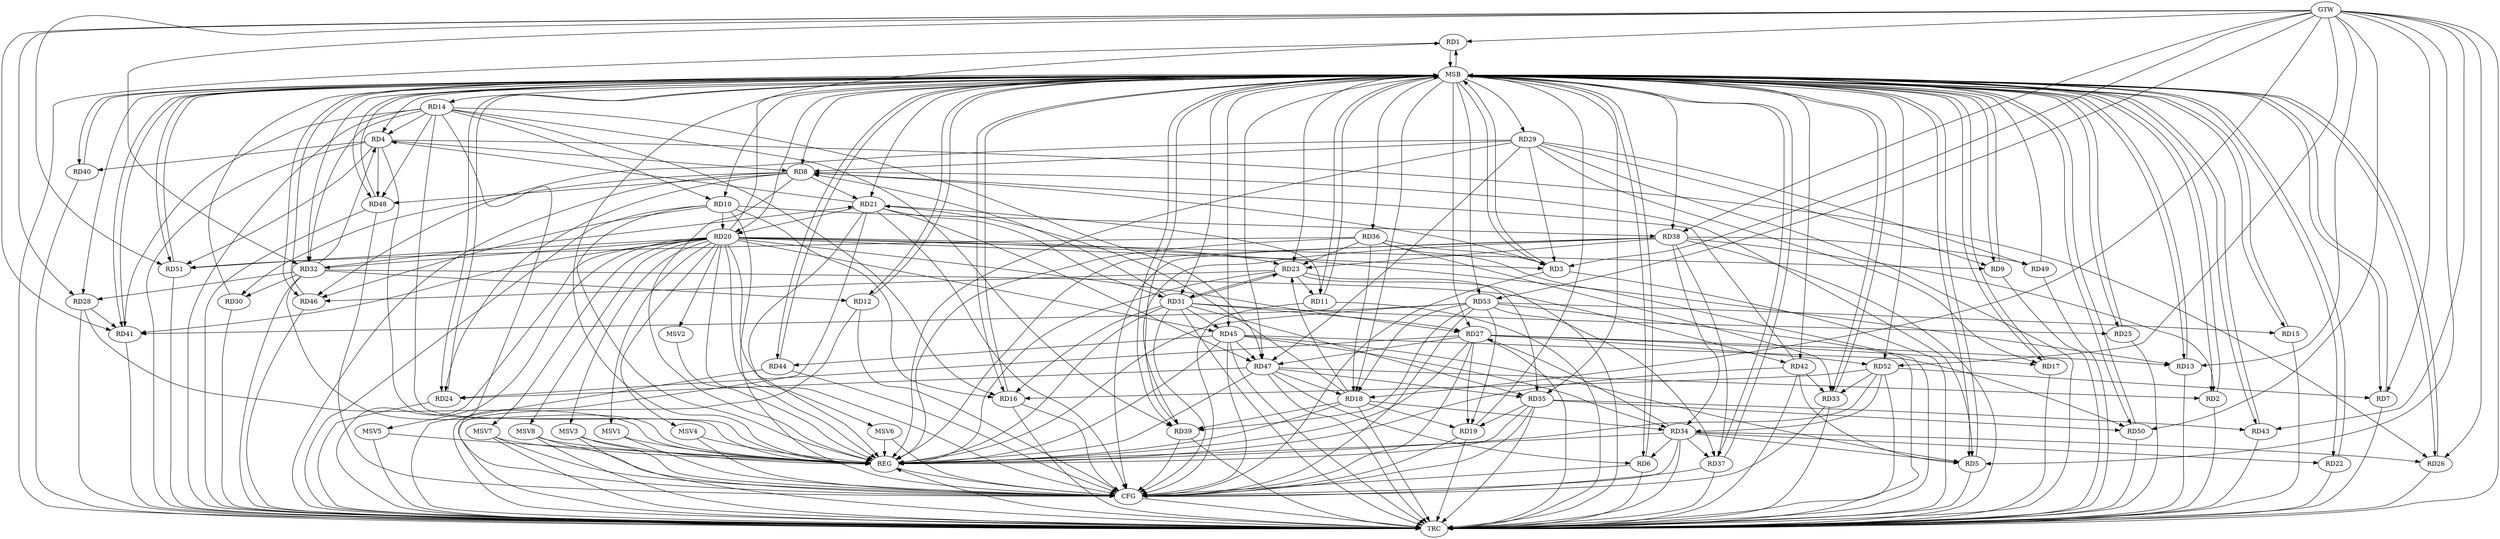 strict digraph G {
  RD1 [ label="RD1" ];
  RD2 [ label="RD2" ];
  RD3 [ label="RD3" ];
  RD4 [ label="RD4" ];
  RD5 [ label="RD5" ];
  RD6 [ label="RD6" ];
  RD7 [ label="RD7" ];
  RD8 [ label="RD8" ];
  RD9 [ label="RD9" ];
  RD10 [ label="RD10" ];
  RD11 [ label="RD11" ];
  RD12 [ label="RD12" ];
  RD13 [ label="RD13" ];
  RD14 [ label="RD14" ];
  RD15 [ label="RD15" ];
  RD16 [ label="RD16" ];
  RD17 [ label="RD17" ];
  RD18 [ label="RD18" ];
  RD19 [ label="RD19" ];
  RD20 [ label="RD20" ];
  RD21 [ label="RD21" ];
  RD22 [ label="RD22" ];
  RD23 [ label="RD23" ];
  RD24 [ label="RD24" ];
  RD25 [ label="RD25" ];
  RD26 [ label="RD26" ];
  RD27 [ label="RD27" ];
  RD28 [ label="RD28" ];
  RD29 [ label="RD29" ];
  RD30 [ label="RD30" ];
  RD31 [ label="RD31" ];
  RD32 [ label="RD32" ];
  RD33 [ label="RD33" ];
  RD34 [ label="RD34" ];
  RD35 [ label="RD35" ];
  RD36 [ label="RD36" ];
  RD37 [ label="RD37" ];
  RD38 [ label="RD38" ];
  RD39 [ label="RD39" ];
  RD40 [ label="RD40" ];
  RD41 [ label="RD41" ];
  RD42 [ label="RD42" ];
  RD43 [ label="RD43" ];
  RD44 [ label="RD44" ];
  RD45 [ label="RD45" ];
  RD46 [ label="RD46" ];
  RD47 [ label="RD47" ];
  RD48 [ label="RD48" ];
  RD49 [ label="RD49" ];
  RD50 [ label="RD50" ];
  RD51 [ label="RD51" ];
  RD52 [ label="RD52" ];
  RD53 [ label="RD53" ];
  GTW [ label="GTW" ];
  REG [ label="REG" ];
  MSB [ label="MSB" ];
  CFG [ label="CFG" ];
  TRC [ label="TRC" ];
  MSV1 [ label="MSV1" ];
  MSV2 [ label="MSV2" ];
  MSV3 [ label="MSV3" ];
  MSV4 [ label="MSV4" ];
  MSV5 [ label="MSV5" ];
  MSV6 [ label="MSV6" ];
  MSV7 [ label="MSV7" ];
  MSV8 [ label="MSV8" ];
  RD20 -> RD1;
  RD38 -> RD2;
  RD47 -> RD2;
  RD8 -> RD3;
  RD20 -> RD3;
  RD29 -> RD3;
  RD36 -> RD3;
  RD4 -> RD8;
  RD14 -> RD4;
  RD21 -> RD4;
  RD4 -> RD26;
  RD32 -> RD4;
  RD4 -> RD40;
  RD4 -> RD48;
  RD4 -> RD51;
  RD8 -> RD5;
  RD34 -> RD5;
  RD42 -> RD5;
  RD45 -> RD5;
  RD34 -> RD6;
  RD47 -> RD6;
  RD52 -> RD7;
  RD8 -> RD21;
  RD8 -> RD24;
  RD29 -> RD8;
  RD8 -> RD30;
  RD31 -> RD8;
  RD42 -> RD8;
  RD8 -> RD48;
  RD20 -> RD9;
  RD29 -> RD9;
  RD14 -> RD10;
  RD10 -> RD16;
  RD10 -> RD20;
  RD10 -> RD38;
  RD10 -> RD46;
  RD21 -> RD11;
  RD23 -> RD11;
  RD32 -> RD12;
  RD20 -> RD13;
  RD27 -> RD13;
  RD14 -> RD16;
  RD14 -> RD32;
  RD14 -> RD39;
  RD14 -> RD41;
  RD14 -> RD47;
  RD14 -> RD48;
  RD53 -> RD15;
  RD31 -> RD16;
  RD52 -> RD16;
  RD27 -> RD17;
  RD29 -> RD17;
  RD18 -> RD19;
  RD18 -> RD21;
  RD18 -> RD23;
  RD18 -> RD34;
  RD36 -> RD18;
  RD18 -> RD39;
  RD47 -> RD18;
  RD53 -> RD18;
  RD27 -> RD19;
  RD35 -> RD19;
  RD53 -> RD19;
  RD21 -> RD20;
  RD20 -> RD23;
  RD20 -> RD27;
  RD20 -> RD32;
  RD20 -> RD41;
  RD20 -> RD45;
  RD20 -> RD51;
  RD21 -> RD31;
  RD32 -> RD21;
  RD21 -> RD47;
  RD34 -> RD22;
  RD23 -> RD31;
  RD31 -> RD23;
  RD23 -> RD35;
  RD36 -> RD23;
  RD38 -> RD23;
  RD23 -> RD46;
  RD27 -> RD24;
  RD47 -> RD24;
  RD31 -> RD25;
  RD34 -> RD26;
  RD31 -> RD27;
  RD34 -> RD27;
  RD27 -> RD47;
  RD27 -> RD52;
  RD32 -> RD28;
  RD28 -> RD41;
  RD29 -> RD46;
  RD29 -> RD47;
  RD29 -> RD49;
  RD32 -> RD30;
  RD31 -> RD35;
  RD31 -> RD45;
  RD32 -> RD42;
  RD36 -> RD33;
  RD42 -> RD33;
  RD52 -> RD33;
  RD34 -> RD37;
  RD38 -> RD34;
  RD45 -> RD34;
  RD52 -> RD34;
  RD35 -> RD43;
  RD47 -> RD35;
  RD35 -> RD50;
  RD36 -> RD51;
  RD38 -> RD37;
  RD53 -> RD37;
  RD38 -> RD39;
  RD38 -> RD49;
  RD53 -> RD39;
  RD53 -> RD41;
  RD45 -> RD44;
  RD45 -> RD47;
  RD45 -> RD50;
  GTW -> RD1;
  GTW -> RD50;
  GTW -> RD53;
  GTW -> RD51;
  GTW -> RD13;
  GTW -> RD41;
  GTW -> RD43;
  GTW -> RD18;
  GTW -> RD32;
  GTW -> RD7;
  GTW -> RD3;
  GTW -> RD5;
  GTW -> RD52;
  GTW -> RD38;
  GTW -> RD26;
  GTW -> RD28;
  RD4 -> REG;
  RD8 -> REG;
  RD10 -> REG;
  RD14 -> REG;
  RD18 -> REG;
  RD20 -> REG;
  RD21 -> REG;
  RD23 -> REG;
  RD27 -> REG;
  RD28 -> REG;
  RD29 -> REG;
  RD31 -> REG;
  RD32 -> REG;
  RD34 -> REG;
  RD35 -> REG;
  RD36 -> REG;
  RD38 -> REG;
  RD42 -> REG;
  RD45 -> REG;
  RD47 -> REG;
  RD52 -> REG;
  RD53 -> REG;
  RD1 -> MSB;
  MSB -> RD20;
  MSB -> RD22;
  MSB -> RD35;
  MSB -> REG;
  RD2 -> MSB;
  MSB -> RD1;
  MSB -> RD7;
  MSB -> RD8;
  MSB -> RD15;
  RD3 -> MSB;
  MSB -> RD11;
  MSB -> RD13;
  MSB -> RD14;
  MSB -> RD25;
  MSB -> RD41;
  RD5 -> MSB;
  MSB -> RD4;
  MSB -> RD10;
  MSB -> RD33;
  MSB -> RD36;
  MSB -> RD40;
  RD6 -> MSB;
  MSB -> RD24;
  MSB -> RD44;
  RD7 -> MSB;
  MSB -> RD9;
  MSB -> RD29;
  MSB -> RD43;
  RD9 -> MSB;
  MSB -> RD46;
  MSB -> RD50;
  MSB -> RD53;
  RD11 -> MSB;
  MSB -> RD12;
  MSB -> RD23;
  MSB -> RD38;
  MSB -> RD51;
  RD12 -> MSB;
  MSB -> RD5;
  MSB -> RD18;
  MSB -> RD21;
  MSB -> RD42;
  MSB -> RD52;
  RD13 -> MSB;
  MSB -> RD48;
  RD15 -> MSB;
  MSB -> RD3;
  MSB -> RD17;
  MSB -> RD47;
  RD16 -> MSB;
  RD17 -> MSB;
  MSB -> RD26;
  MSB -> RD37;
  RD19 -> MSB;
  RD22 -> MSB;
  MSB -> RD2;
  MSB -> RD39;
  RD24 -> MSB;
  RD25 -> MSB;
  RD26 -> MSB;
  MSB -> RD6;
  MSB -> RD31;
  MSB -> RD32;
  RD30 -> MSB;
  MSB -> RD45;
  RD33 -> MSB;
  RD37 -> MSB;
  RD39 -> MSB;
  RD40 -> MSB;
  MSB -> RD27;
  MSB -> RD28;
  RD41 -> MSB;
  RD43 -> MSB;
  RD44 -> MSB;
  RD46 -> MSB;
  MSB -> RD16;
  RD48 -> MSB;
  RD49 -> MSB;
  RD50 -> MSB;
  RD51 -> MSB;
  RD19 -> CFG;
  RD45 -> CFG;
  RD11 -> CFG;
  RD20 -> CFG;
  RD38 -> CFG;
  RD48 -> CFG;
  RD35 -> CFG;
  RD53 -> CFG;
  RD12 -> CFG;
  RD44 -> CFG;
  RD27 -> CFG;
  RD14 -> CFG;
  RD39 -> CFG;
  RD10 -> CFG;
  RD21 -> CFG;
  RD3 -> CFG;
  RD33 -> CFG;
  RD31 -> CFG;
  RD6 -> CFG;
  RD37 -> CFG;
  RD34 -> CFG;
  RD16 -> CFG;
  REG -> CFG;
  RD1 -> TRC;
  RD2 -> TRC;
  RD3 -> TRC;
  RD4 -> TRC;
  RD5 -> TRC;
  RD6 -> TRC;
  RD7 -> TRC;
  RD8 -> TRC;
  RD9 -> TRC;
  RD10 -> TRC;
  RD11 -> TRC;
  RD12 -> TRC;
  RD13 -> TRC;
  RD14 -> TRC;
  RD15 -> TRC;
  RD16 -> TRC;
  RD17 -> TRC;
  RD18 -> TRC;
  RD19 -> TRC;
  RD20 -> TRC;
  RD21 -> TRC;
  RD22 -> TRC;
  RD23 -> TRC;
  RD24 -> TRC;
  RD25 -> TRC;
  RD26 -> TRC;
  RD27 -> TRC;
  RD28 -> TRC;
  RD29 -> TRC;
  RD30 -> TRC;
  RD31 -> TRC;
  RD32 -> TRC;
  RD33 -> TRC;
  RD34 -> TRC;
  RD35 -> TRC;
  RD36 -> TRC;
  RD37 -> TRC;
  RD38 -> TRC;
  RD39 -> TRC;
  RD40 -> TRC;
  RD41 -> TRC;
  RD42 -> TRC;
  RD43 -> TRC;
  RD44 -> TRC;
  RD45 -> TRC;
  RD46 -> TRC;
  RD47 -> TRC;
  RD48 -> TRC;
  RD49 -> TRC;
  RD50 -> TRC;
  RD51 -> TRC;
  RD52 -> TRC;
  RD53 -> TRC;
  GTW -> TRC;
  CFG -> TRC;
  TRC -> REG;
  RD20 -> MSV1;
  RD20 -> MSV2;
  MSV1 -> REG;
  MSV1 -> CFG;
  MSV2 -> REG;
  RD20 -> MSV3;
  RD20 -> MSV4;
  RD20 -> MSV5;
  RD20 -> MSV6;
  RD20 -> MSV7;
  MSV3 -> REG;
  MSV3 -> TRC;
  MSV3 -> CFG;
  MSV4 -> REG;
  MSV4 -> CFG;
  MSV5 -> REG;
  MSV5 -> TRC;
  MSV6 -> REG;
  MSV6 -> CFG;
  MSV7 -> REG;
  MSV7 -> TRC;
  MSV7 -> CFG;
  RD20 -> MSV8;
  MSV8 -> REG;
  MSV8 -> TRC;
  MSV8 -> CFG;
}
